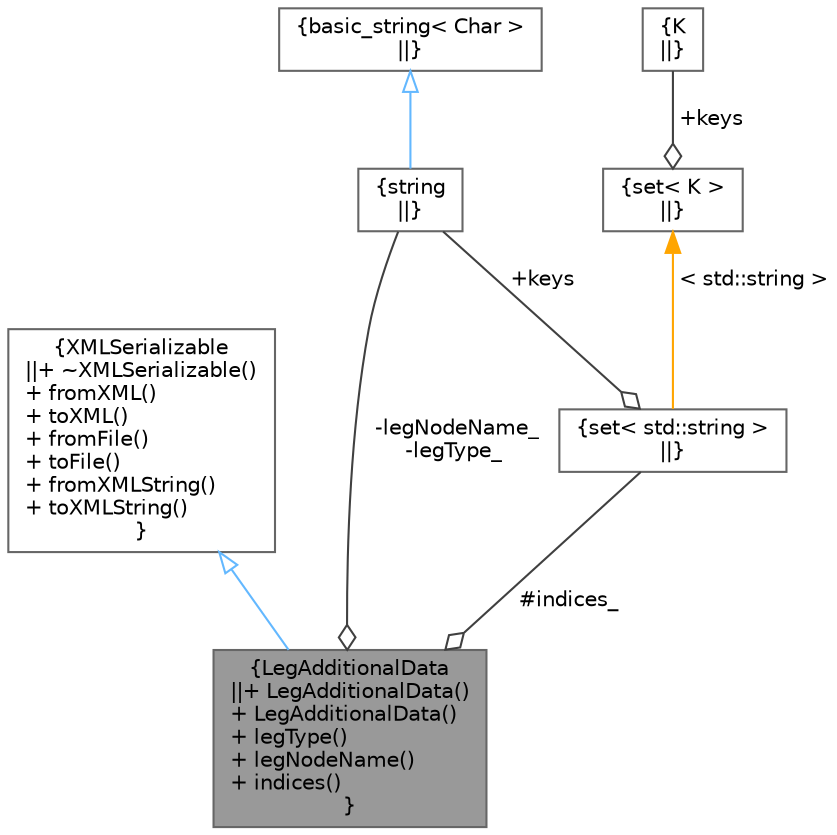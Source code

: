 digraph "LegAdditionalData"
{
 // INTERACTIVE_SVG=YES
 // LATEX_PDF_SIZE
  bgcolor="transparent";
  edge [fontname=Helvetica,fontsize=10,labelfontname=Helvetica,labelfontsize=10];
  node [fontname=Helvetica,fontsize=10,shape=box,height=0.2,width=0.4];
  Node1 [label="{LegAdditionalData\n||+ LegAdditionalData()\l+ LegAdditionalData()\l+ legType()\l+ legNodeName()\l+ indices()\l}",height=0.2,width=0.4,color="gray40", fillcolor="grey60", style="filled", fontcolor="black",tooltip="Serializable Additional Leg Data."];
  Node2 -> Node1 [dir="back",color="steelblue1",style="solid",arrowtail="onormal"];
  Node2 [label="{XMLSerializable\n||+ ~XMLSerializable()\l+ fromXML()\l+ toXML()\l+ fromFile()\l+ toFile()\l+ fromXMLString()\l+ toXMLString()\l}",height=0.2,width=0.4,color="gray40", fillcolor="white", style="filled",URL="$classore_1_1data_1_1_x_m_l_serializable.html",tooltip="Base class for all serializable classes."];
  Node3 -> Node1 [color="grey25",style="solid",label=" #indices_" ,arrowhead="odiamond"];
  Node3 [label="{set\< std::string \>\n||}",height=0.2,width=0.4,color="gray40", fillcolor="white", style="filled",tooltip=" "];
  Node4 -> Node3 [color="grey25",style="solid",label=" +keys" ,arrowhead="odiamond"];
  Node4 [label="{string\n||}",height=0.2,width=0.4,color="gray40", fillcolor="white", style="filled",tooltip=" "];
  Node5 -> Node4 [dir="back",color="steelblue1",style="solid",arrowtail="onormal"];
  Node5 [label="{basic_string\< Char \>\n||}",height=0.2,width=0.4,color="gray40", fillcolor="white", style="filled",tooltip=" "];
  Node6 -> Node3 [dir="back",color="orange",style="solid",label=" \< std::string \>" ];
  Node6 [label="{set\< K \>\n||}",height=0.2,width=0.4,color="gray40", fillcolor="white", style="filled",tooltip=" "];
  Node7 -> Node6 [color="grey25",style="solid",label=" +keys" ,arrowhead="odiamond"];
  Node7 [label="{K\n||}",height=0.2,width=0.4,color="gray40", fillcolor="white", style="filled",tooltip=" "];
  Node4 -> Node1 [color="grey25",style="solid",label=" -legNodeName_\n-legType_" ,arrowhead="odiamond"];
}
